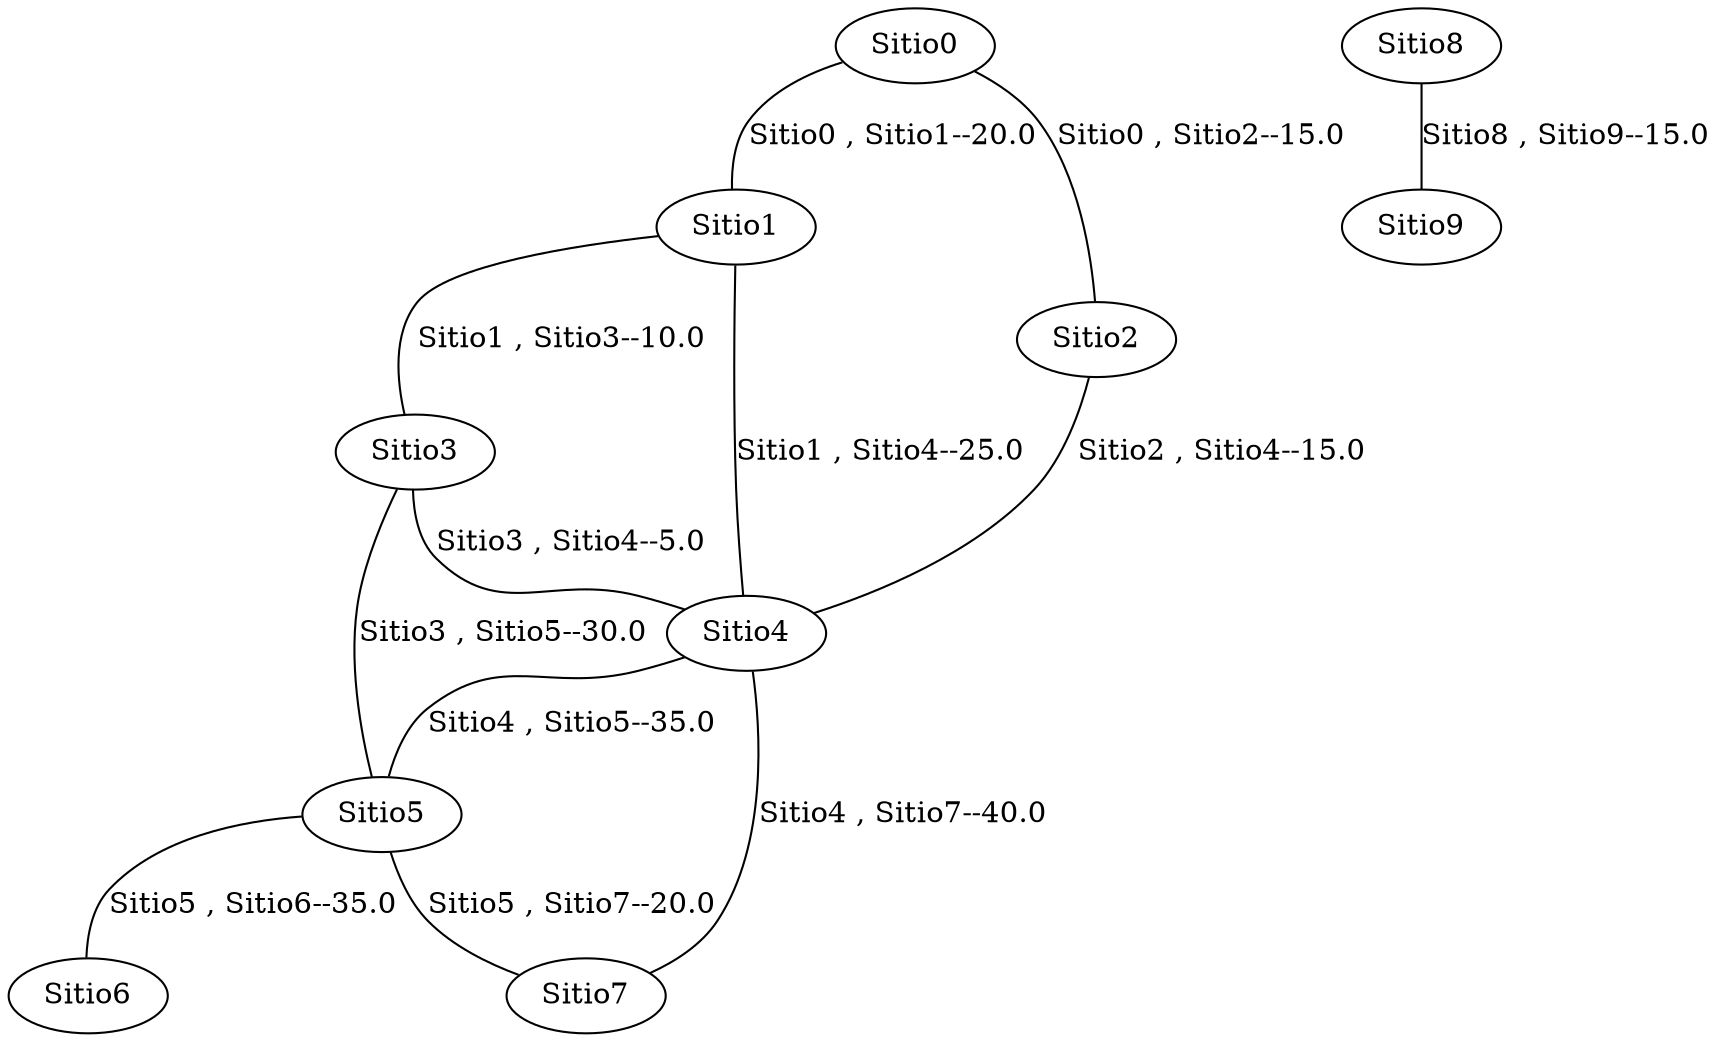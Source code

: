 strict graph G {
  1 [ label="Sitio0" ];
  2 [ label="Sitio1" ];
  3 [ label="Sitio2" ];
  4 [ label="Sitio3" ];
  5 [ label="Sitio4" ];
  6 [ label="Sitio5" ];
  7 [ label="Sitio6" ];
  8 [ label="Sitio7" ];
  9 [ label="Sitio8" ];
  10 [ label="Sitio9" ];
  1 -- 2 [ label="Sitio0 , Sitio1--20.0" ];
  1 -- 3 [ label="Sitio0 , Sitio2--15.0" ];
  2 -- 4 [ label="Sitio1 , Sitio3--10.0" ];
  2 -- 5 [ label="Sitio1 , Sitio4--25.0" ];
  3 -- 5 [ label="Sitio2 , Sitio4--15.0" ];
  4 -- 5 [ label="Sitio3 , Sitio4--5.0" ];
  4 -- 6 [ label="Sitio3 , Sitio5--30.0" ];
  5 -- 6 [ label="Sitio4 , Sitio5--35.0" ];
  5 -- 8 [ label="Sitio4 , Sitio7--40.0" ];
  6 -- 7 [ label="Sitio5 , Sitio6--35.0" ];
  6 -- 8 [ label="Sitio5 , Sitio7--20.0" ];
  9 -- 10 [ label="Sitio8 , Sitio9--15.0" ];
}
